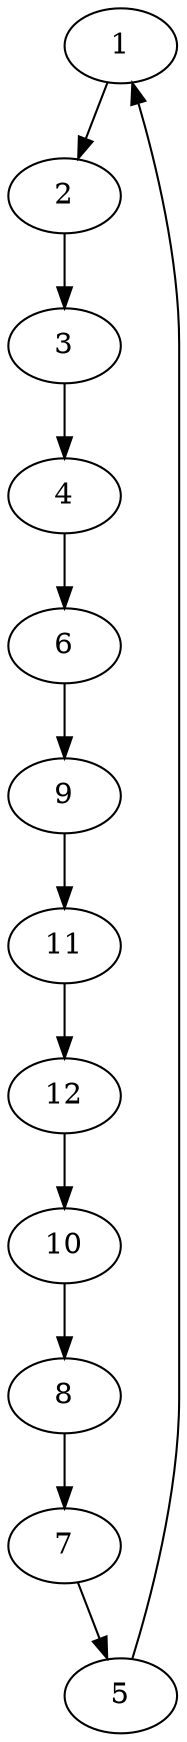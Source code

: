 digraph {

	1;

	2;

	3;

	4;

	5;

	6;

	7;

	8;

	9;

	10;

	11;

	12;



	1 -> 2;

	2 -> 3;

	3 -> 4;

	4 -> 6;

	5 -> 1;

	6 -> 9;

	7 -> 5;

	8 -> 7;

	9 -> 11;

	10 -> 8;

	11 -> 12;

	12 -> 10;

}
